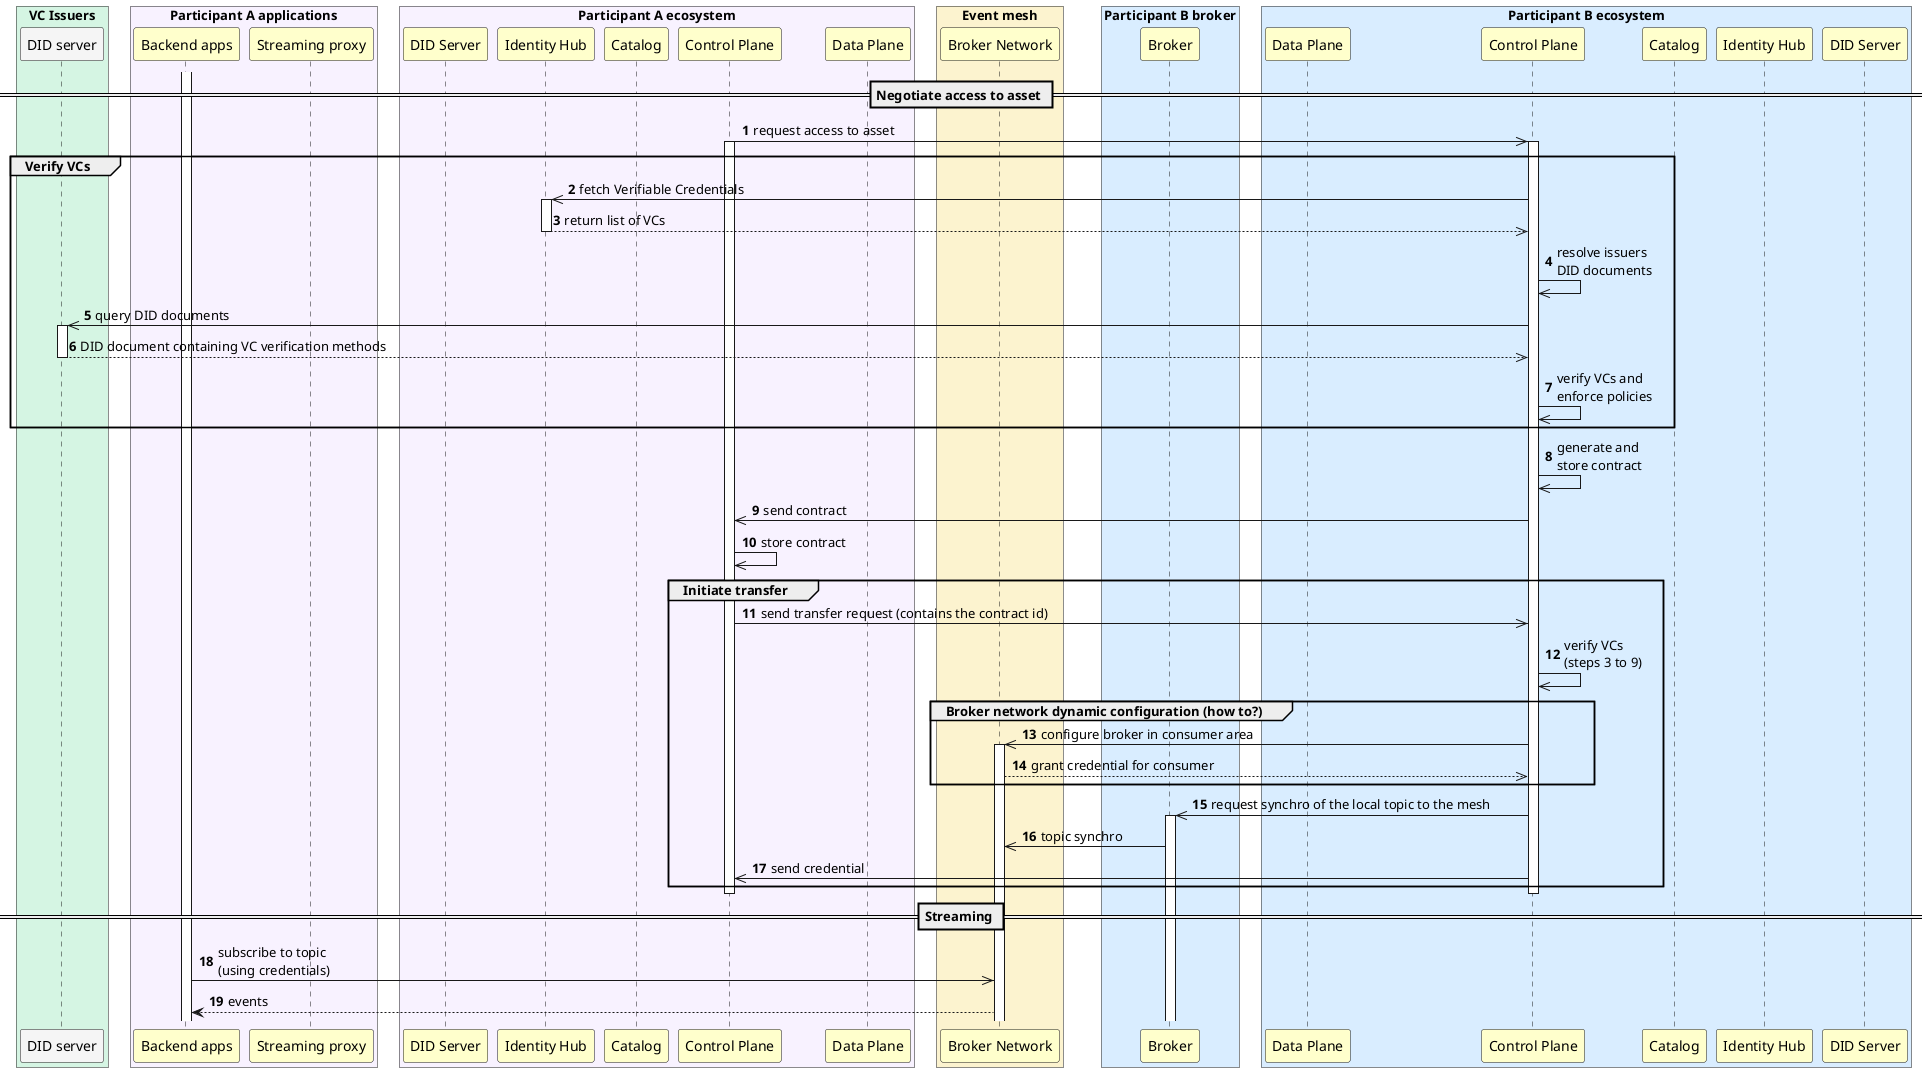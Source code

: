 @startuml


skinParam NoteBackgroundColor WhiteSmoke
skinParam NoteFontColor Black
skinParam ParticipantBackgroundColor WhiteSmoke
skinParam ActorBackgroundColor WhiteSmoke
skinParam AgentBackgroundColor White
skinParam AgentBorderColor SkyBlue
skinparam shadowing false
skinparam BoxPadding 10

!define ParticipantAColor f8f2ff
!define ParticipantBColor d9edff
!define VCIssuersColor D5F5E3
!define DataspaceAuthorityColor FCF3CF
!define WarningColor Business
!define LeadColor Technology

autonumber

box "VC Issuers" #VCIssuersColor
    participant VcIssuersDidServer as "DID server"
end box

box "Participant A applications" #ParticipantAColor
    participant ParticipantAApps as "Backend apps" #Business
    participant ParticipantAStreamingProxy as "Streaming proxy" #Business
end box

box "Participant A ecosystem" #ParticipantAColor
    participant ParticipantADidServer as "DID Server" #Business
    participant ParticipantAIdentityHub as "Identity Hub" #Business
    participant ParticipantACatalog as "Catalog" #Business
    participant ParticipantAControlPlane as "Control Plane" #Business
    participant ParticipantADataPlane as "Data Plane" #Business
end box

box "Event mesh" #DataspaceAuthorityColor
    participant BrokerNetwork as "Broker Network" #Business
end box

box "Participant B broker" #ParticipantBColor
    participant ParticipantBBroker as "Broker" #Business
end box

box "Participant B ecosystem" #ParticipantBColor
    participant ParticipantBDataPlane as "Data Plane" #Business
    participant ParticipantBControlPlane as "Control Plane" #Business
    participant ParticipantBCatalog as "Catalog" #Business
    participant ParticipantBIdentityHub as "Identity Hub" #Business
    participant ParticipantBDidServer as "DID Server" #Business
end box

autonumber 1
== Negotiate access to asset ==

ParticipantAControlPlane ->> ParticipantBControlPlane : request access to asset
activate ParticipantAControlPlane
activate ParticipantBControlPlane
group Verify VCs
    ParticipantBControlPlane ->> ParticipantAIdentityHub : fetch Verifiable Credentials
    activate ParticipantAIdentityHub
    ParticipantAIdentityHub -->> ParticipantBControlPlane : return list of VCs
    deactivate ParticipantAIdentityHub
    ParticipantBControlPlane ->> ParticipantBControlPlane : resolve issuers\nDID documents
    ParticipantBControlPlane ->> VcIssuersDidServer : query DID documents
    activate VcIssuersDidServer
    VcIssuersDidServer -->> ParticipantBControlPlane : DID document containing VC verification methods
    deactivate VcIssuersDidServer
    ParticipantBControlPlane ->> ParticipantBControlPlane : verify VCs and\nenforce policies
end
ParticipantBControlPlane ->> ParticipantBControlPlane : generate and\nstore contract
ParticipantBControlPlane ->> ParticipantAControlPlane : send contract
ParticipantAControlPlane ->> ParticipantAControlPlane : store contract

group Initiate transfer
    ParticipantAControlPlane ->> ParticipantBControlPlane : send transfer request (contains the contract id)
	ParticipantBControlPlane ->> ParticipantBControlPlane : verify VCs\n(steps 3 to 9)
	group Broker network dynamic configuration (how to?)
	    ParticipantBControlPlane ->> BrokerNetwork : configure broker in consumer area
	    activate BrokerNetwork
	    BrokerNetwork -->> ParticipantBControlPlane : grant credential for consumer
    end
    ParticipantBControlPlane ->> ParticipantBBroker : request synchro of the local topic to the mesh
    activate ParticipantBBroker
    ParticipantBBroker ->> BrokerNetwork : topic synchro

    ParticipantBControlPlane ->> ParticipantAControlPlane : send credential
end

deactivate ParticipantBControlPlane
deactivate ParticipantAControlPlane

== Streaming ==

activate ParticipantAApps
ParticipantAApps ->> BrokerNetwork : subscribe to topic\n(using credentials)
BrokerNetwork --> ParticipantAApps : events

@enduml
